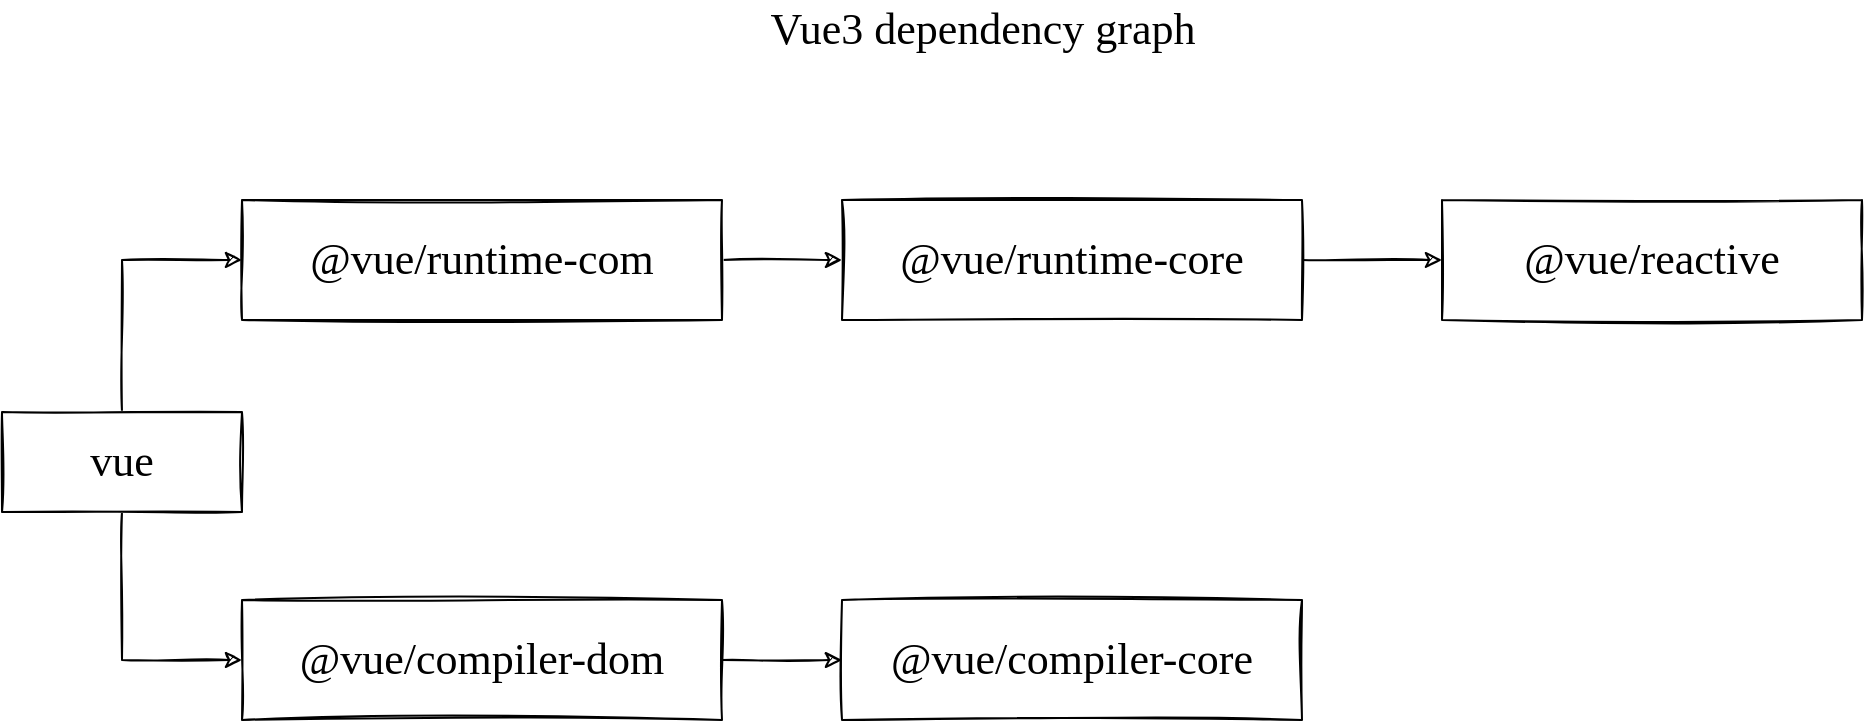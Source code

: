<mxfile version="17.4.6" type="github"><diagram id="0q8ObWF2c9_AeSXeWdKU" name="Page-1"><mxGraphModel dx="1291" dy="613" grid="1" gridSize="10" guides="1" tooltips="1" connect="1" arrows="1" fold="1" page="1" pageScale="1" pageWidth="827" pageHeight="1169" math="0" shadow="0"><root><mxCell id="0"/><mxCell id="1" parent="0"/><mxCell id="pTSNCBJR4zrSkXSXLxc4-6" style="edgeStyle=orthogonalEdgeStyle;rounded=0;sketch=1;orthogonalLoop=1;jettySize=auto;html=1;entryX=0;entryY=0.5;entryDx=0;entryDy=0;fontFamily=Comic Sans MS;fontSize=22;" edge="1" parent="1" source="RB6gqGpe5amBSsFs8Qqi-2" target="pTSNCBJR4zrSkXSXLxc4-1"><mxGeometry relative="1" as="geometry"/></mxCell><mxCell id="pTSNCBJR4zrSkXSXLxc4-13" style="edgeStyle=orthogonalEdgeStyle;rounded=0;sketch=1;orthogonalLoop=1;jettySize=auto;html=1;entryX=0;entryY=0.5;entryDx=0;entryDy=0;fontFamily=Comic Sans MS;fontSize=22;" edge="1" parent="1" source="RB6gqGpe5amBSsFs8Qqi-2" target="pTSNCBJR4zrSkXSXLxc4-4"><mxGeometry relative="1" as="geometry"/></mxCell><mxCell id="RB6gqGpe5amBSsFs8Qqi-2" value="vue" style="rounded=0;whiteSpace=wrap;html=1;fontFamily=Comic Sans MS;sketch=1;fontSize=22;" parent="1" vertex="1"><mxGeometry x="100" y="286" width="120" height="50" as="geometry"/></mxCell><mxCell id="pTSNCBJR4zrSkXSXLxc4-7" style="edgeStyle=orthogonalEdgeStyle;rounded=0;sketch=1;orthogonalLoop=1;jettySize=auto;html=1;fontFamily=Comic Sans MS;fontSize=22;" edge="1" parent="1" source="pTSNCBJR4zrSkXSXLxc4-1" target="pTSNCBJR4zrSkXSXLxc4-5"><mxGeometry relative="1" as="geometry"/></mxCell><mxCell id="pTSNCBJR4zrSkXSXLxc4-2" value="@vue/reactive" style="rounded=0;whiteSpace=wrap;html=1;fontFamily=Comic Sans MS;sketch=1;fontSize=22;" vertex="1" parent="1"><mxGeometry x="820" y="180" width="210" height="60" as="geometry"/></mxCell><mxCell id="pTSNCBJR4zrSkXSXLxc4-3" value="@vue/compiler-core" style="rounded=0;whiteSpace=wrap;html=1;fontFamily=Comic Sans MS;sketch=1;fontSize=22;" vertex="1" parent="1"><mxGeometry x="520" y="380" width="230" height="60" as="geometry"/></mxCell><mxCell id="pTSNCBJR4zrSkXSXLxc4-14" style="edgeStyle=orthogonalEdgeStyle;rounded=0;sketch=1;orthogonalLoop=1;jettySize=auto;html=1;entryX=0;entryY=0.5;entryDx=0;entryDy=0;fontFamily=Comic Sans MS;fontSize=22;" edge="1" parent="1" source="pTSNCBJR4zrSkXSXLxc4-4" target="pTSNCBJR4zrSkXSXLxc4-3"><mxGeometry relative="1" as="geometry"/></mxCell><mxCell id="pTSNCBJR4zrSkXSXLxc4-4" value="@vue/compiler-dom" style="rounded=0;whiteSpace=wrap;html=1;fontFamily=Comic Sans MS;sketch=1;fontSize=22;" vertex="1" parent="1"><mxGeometry x="220" y="380" width="240" height="60" as="geometry"/></mxCell><mxCell id="pTSNCBJR4zrSkXSXLxc4-8" style="edgeStyle=orthogonalEdgeStyle;rounded=0;sketch=1;orthogonalLoop=1;jettySize=auto;html=1;exitX=1;exitY=0.5;exitDx=0;exitDy=0;entryX=0;entryY=0.5;entryDx=0;entryDy=0;fontFamily=Comic Sans MS;fontSize=22;" edge="1" parent="1" source="pTSNCBJR4zrSkXSXLxc4-5" target="pTSNCBJR4zrSkXSXLxc4-2"><mxGeometry relative="1" as="geometry"/></mxCell><mxCell id="pTSNCBJR4zrSkXSXLxc4-5" value="@vue/runtime-core" style="rounded=0;whiteSpace=wrap;html=1;fontFamily=Comic Sans MS;sketch=1;fontSize=22;" vertex="1" parent="1"><mxGeometry x="520" y="180" width="230" height="60" as="geometry"/></mxCell><mxCell id="pTSNCBJR4zrSkXSXLxc4-1" value="@vue/runtime-com" style="rounded=0;whiteSpace=wrap;html=1;fontFamily=Comic Sans MS;sketch=1;fontSize=22;" vertex="1" parent="1"><mxGeometry x="220" y="180" width="240" height="60" as="geometry"/></mxCell><mxCell id="pTSNCBJR4zrSkXSXLxc4-15" value="Vue3 dependency graph" style="text;html=1;resizable=0;autosize=1;align=center;verticalAlign=middle;points=[];fillColor=none;strokeColor=none;rounded=0;sketch=1;fontFamily=Comic Sans MS;fontSize=22;" vertex="1" parent="1"><mxGeometry x="460" y="80" width="260" height="30" as="geometry"/></mxCell></root></mxGraphModel></diagram></mxfile>